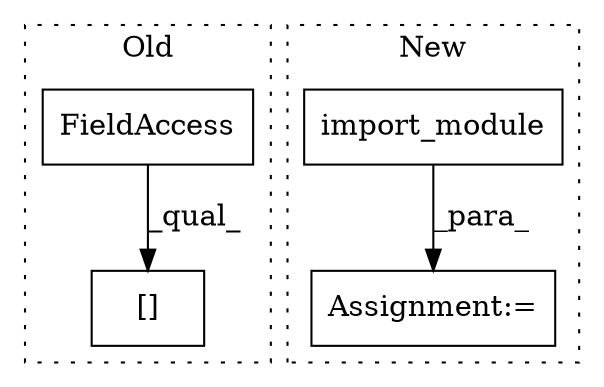 digraph G {
subgraph cluster0 {
1 [label="[]" a="2" s="3072,3088" l="12,1" shape="box"];
3 [label="FieldAccess" a="22" s="3072" l="11" shape="box"];
label = "Old";
style="dotted";
}
subgraph cluster1 {
2 [label="import_module" a="32" s="3068,3090" l="14,1" shape="box"];
4 [label="Assignment:=" a="7" s="3067" l="1" shape="box"];
label = "New";
style="dotted";
}
2 -> 4 [label="_para_"];
3 -> 1 [label="_qual_"];
}